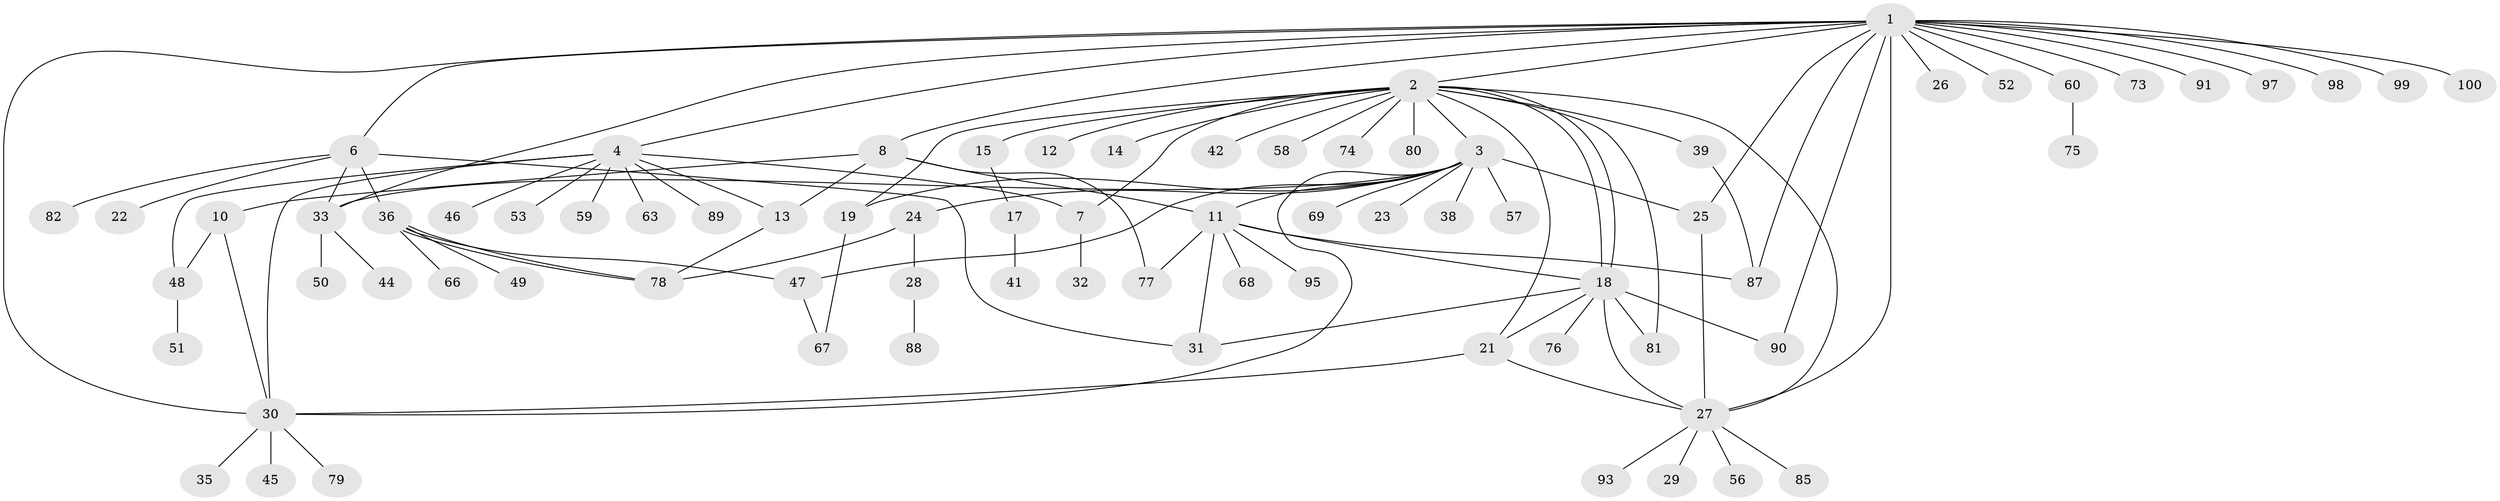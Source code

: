 // original degree distribution, {19: 0.01, 14: 0.01, 10: 0.01, 9: 0.02, 5: 0.03, 7: 0.02, 4: 0.07, 6: 0.03, 1: 0.52, 2: 0.17, 3: 0.1, 8: 0.01}
// Generated by graph-tools (version 1.1) at 2025/38/02/21/25 10:38:54]
// undirected, 77 vertices, 107 edges
graph export_dot {
graph [start="1"]
  node [color=gray90,style=filled];
  1 [super="+61"];
  2 [super="+5"];
  3 [super="+55"];
  4 [super="+20"];
  6 [super="+96"];
  7 [super="+94"];
  8 [super="+9"];
  10 [super="+34"];
  11 [super="+37"];
  12;
  13 [super="+16"];
  14;
  15;
  17 [super="+71"];
  18 [super="+86"];
  19 [super="+92"];
  21 [super="+40"];
  22;
  23;
  24 [super="+62"];
  25 [super="+65"];
  26;
  27 [super="+83"];
  28;
  29;
  30 [super="+84"];
  31;
  32;
  33 [super="+54"];
  35;
  36 [super="+43"];
  38;
  39;
  41 [super="+70"];
  42 [super="+72"];
  44;
  45;
  46;
  47 [super="+64"];
  48;
  49;
  50;
  51;
  52;
  53;
  56;
  57;
  58;
  59;
  60;
  63;
  66;
  67;
  68;
  69;
  73;
  74;
  75;
  76;
  77;
  78;
  79;
  80;
  81;
  82;
  85;
  87;
  88;
  89;
  90;
  91;
  93;
  95;
  97;
  98;
  99;
  100;
  1 -- 2;
  1 -- 4;
  1 -- 6;
  1 -- 8;
  1 -- 26;
  1 -- 30;
  1 -- 52;
  1 -- 60;
  1 -- 73;
  1 -- 87;
  1 -- 90;
  1 -- 91;
  1 -- 97;
  1 -- 99;
  1 -- 100;
  1 -- 98;
  1 -- 27;
  1 -- 33;
  1 -- 25;
  2 -- 3;
  2 -- 7;
  2 -- 12;
  2 -- 14;
  2 -- 18;
  2 -- 18;
  2 -- 27;
  2 -- 39;
  2 -- 42;
  2 -- 58;
  2 -- 74;
  2 -- 80;
  2 -- 81;
  2 -- 19;
  2 -- 21;
  2 -- 15;
  3 -- 23;
  3 -- 24;
  3 -- 25;
  3 -- 30;
  3 -- 33;
  3 -- 38;
  3 -- 69;
  3 -- 11;
  3 -- 19;
  3 -- 57;
  3 -- 47;
  4 -- 7;
  4 -- 30;
  4 -- 48;
  4 -- 53;
  4 -- 59;
  4 -- 89;
  4 -- 46;
  4 -- 63;
  4 -- 13;
  6 -- 22;
  6 -- 31;
  6 -- 33;
  6 -- 36;
  6 -- 82;
  7 -- 32;
  8 -- 10;
  8 -- 11;
  8 -- 13;
  8 -- 77;
  10 -- 48;
  10 -- 30;
  11 -- 31;
  11 -- 68;
  11 -- 77;
  11 -- 87;
  11 -- 18;
  11 -- 95;
  13 -- 78;
  15 -- 17;
  17 -- 41;
  18 -- 21;
  18 -- 31;
  18 -- 76;
  18 -- 81;
  18 -- 90;
  18 -- 27;
  19 -- 67;
  21 -- 27;
  21 -- 30;
  24 -- 28;
  24 -- 78;
  25 -- 27;
  27 -- 29;
  27 -- 56;
  27 -- 85;
  27 -- 93;
  28 -- 88;
  30 -- 35;
  30 -- 45;
  30 -- 79;
  33 -- 44;
  33 -- 50;
  36 -- 47;
  36 -- 49;
  36 -- 78;
  36 -- 78;
  36 -- 66;
  39 -- 87;
  47 -- 67;
  48 -- 51;
  60 -- 75;
}
